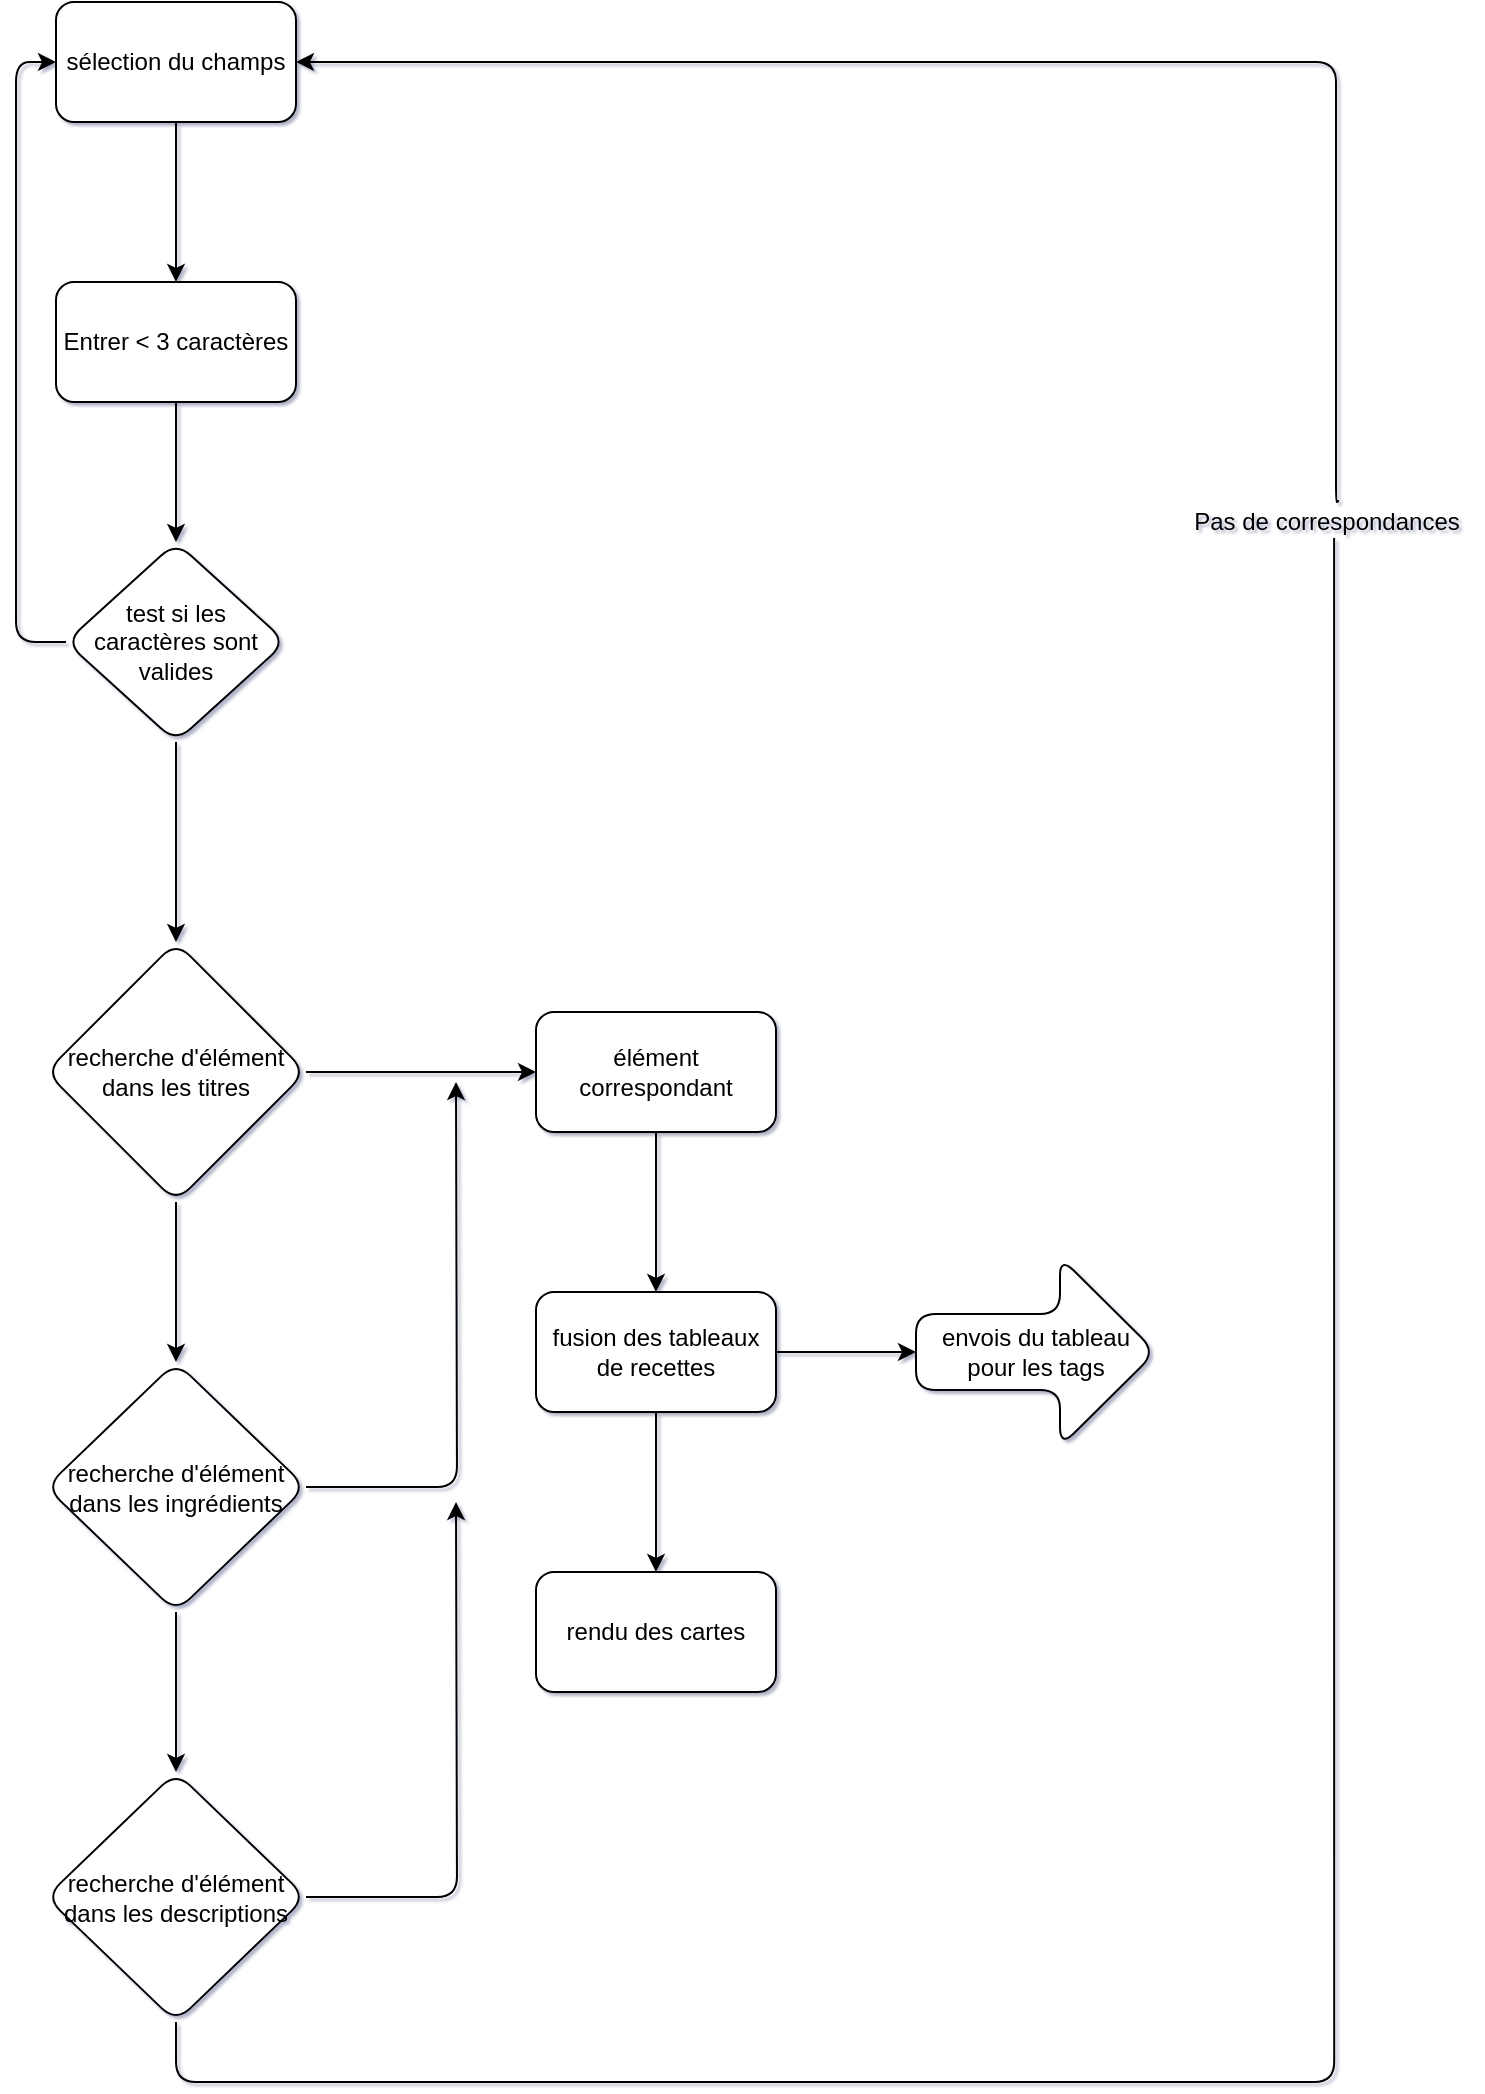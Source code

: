<mxfile version="18.0.2" type="github" pages="2">
  <diagram id="eppSwXkaNi2oblWaMij-" name="SearchBar ">
    <mxGraphModel dx="1422" dy="806" grid="1" gridSize="10" guides="1" tooltips="1" connect="1" arrows="1" fold="1" page="1" pageScale="1" pageWidth="850" pageHeight="1100" math="0" shadow="1">
      <root>
        <mxCell id="0" />
        <mxCell id="1" parent="0" />
        <mxCell id="-86XxH-CeaesjkXvvFQx-5" value="" style="edgeStyle=orthogonalEdgeStyle;rounded=1;orthogonalLoop=1;jettySize=auto;html=1;exitX=0.5;exitY=1;exitDx=0;exitDy=0;" edge="1" parent="1" source="-86XxH-CeaesjkXvvFQx-11">
          <mxGeometry relative="1" as="geometry">
            <mxPoint x="140" y="280" as="sourcePoint" />
            <mxPoint x="140" y="310" as="targetPoint" />
            <Array as="points" />
          </mxGeometry>
        </mxCell>
        <mxCell id="-86XxH-CeaesjkXvvFQx-14" value="" style="edgeStyle=orthogonalEdgeStyle;rounded=1;orthogonalLoop=1;jettySize=auto;html=1;entryX=0;entryY=0.5;entryDx=0;entryDy=0;" edge="1" parent="1" source="-86XxH-CeaesjkXvvFQx-4" target="-86XxH-CeaesjkXvvFQx-6">
          <mxGeometry relative="1" as="geometry">
            <mxPoint x="10" y="360" as="targetPoint" />
            <Array as="points">
              <mxPoint x="60" y="360" />
              <mxPoint x="60" y="70" />
            </Array>
          </mxGeometry>
        </mxCell>
        <mxCell id="-86XxH-CeaesjkXvvFQx-16" value="" style="edgeStyle=orthogonalEdgeStyle;rounded=1;orthogonalLoop=1;jettySize=auto;html=1;" edge="1" parent="1" source="-86XxH-CeaesjkXvvFQx-4">
          <mxGeometry relative="1" as="geometry">
            <mxPoint x="140" y="510" as="targetPoint" />
          </mxGeometry>
        </mxCell>
        <mxCell id="-86XxH-CeaesjkXvvFQx-4" value="&lt;span style=&quot;&quot;&gt;test si les caractères sont valides&lt;/span&gt;" style="rhombus;whiteSpace=wrap;html=1;rounded=1;" vertex="1" parent="1">
          <mxGeometry x="85" y="310" width="110" height="100" as="geometry" />
        </mxCell>
        <mxCell id="-86XxH-CeaesjkXvvFQx-12" value="" style="edgeStyle=orthogonalEdgeStyle;rounded=1;orthogonalLoop=1;jettySize=auto;html=1;" edge="1" parent="1" source="-86XxH-CeaesjkXvvFQx-6" target="-86XxH-CeaesjkXvvFQx-11">
          <mxGeometry relative="1" as="geometry" />
        </mxCell>
        <mxCell id="-86XxH-CeaesjkXvvFQx-6" value="sélection du champs" style="whiteSpace=wrap;html=1;rounded=1;" vertex="1" parent="1">
          <mxGeometry x="80" y="40" width="120" height="60" as="geometry" />
        </mxCell>
        <mxCell id="-86XxH-CeaesjkXvvFQx-11" value="Entrer &amp;lt; 3 caractères" style="whiteSpace=wrap;html=1;rounded=1;" vertex="1" parent="1">
          <mxGeometry x="80" y="180" width="120" height="60" as="geometry" />
        </mxCell>
        <mxCell id="-86XxH-CeaesjkXvvFQx-19" value="" style="edgeStyle=orthogonalEdgeStyle;rounded=1;orthogonalLoop=1;jettySize=auto;html=1;" edge="1" parent="1" source="-86XxH-CeaesjkXvvFQx-17" target="-86XxH-CeaesjkXvvFQx-18">
          <mxGeometry relative="1" as="geometry" />
        </mxCell>
        <mxCell id="-86XxH-CeaesjkXvvFQx-21" value="" style="edgeStyle=orthogonalEdgeStyle;rounded=1;orthogonalLoop=1;jettySize=auto;html=1;" edge="1" parent="1" source="-86XxH-CeaesjkXvvFQx-17" target="-86XxH-CeaesjkXvvFQx-20">
          <mxGeometry relative="1" as="geometry" />
        </mxCell>
        <mxCell id="-86XxH-CeaesjkXvvFQx-17" value="&lt;span style=&quot;&quot;&gt;recherche d&#39;élément dans les titres&lt;/span&gt;" style="rhombus;whiteSpace=wrap;html=1;rounded=1;" vertex="1" parent="1">
          <mxGeometry x="75" y="510" width="130" height="130" as="geometry" />
        </mxCell>
        <mxCell id="-86XxH-CeaesjkXvvFQx-29" value="" style="edgeStyle=orthogonalEdgeStyle;rounded=1;orthogonalLoop=1;jettySize=auto;html=1;entryX=1;entryY=0.5;entryDx=0;entryDy=0;startArrow=none;exitX=0.54;exitY=-0.05;exitDx=0;exitDy=0;exitPerimeter=0;" edge="1" parent="1" source="-86XxH-CeaesjkXvvFQx-32" target="-86XxH-CeaesjkXvvFQx-6">
          <mxGeometry relative="1" as="geometry">
            <mxPoint x="520" y="290" as="sourcePoint" />
            <mxPoint x="380" y="128.667" as="targetPoint" />
            <Array as="points">
              <mxPoint x="721" y="290" />
              <mxPoint x="720" y="290" />
              <mxPoint x="720" y="70" />
            </Array>
          </mxGeometry>
        </mxCell>
        <mxCell id="-86XxH-CeaesjkXvvFQx-31" value="" style="edgeStyle=orthogonalEdgeStyle;rounded=1;orthogonalLoop=1;jettySize=auto;html=1;" edge="1" parent="1" source="-86XxH-CeaesjkXvvFQx-18" target="-86XxH-CeaesjkXvvFQx-30">
          <mxGeometry relative="1" as="geometry" />
        </mxCell>
        <mxCell id="-86XxH-CeaesjkXvvFQx-18" value="élément correspondant" style="whiteSpace=wrap;html=1;rounded=1;" vertex="1" parent="1">
          <mxGeometry x="320" y="545" width="120" height="60" as="geometry" />
        </mxCell>
        <mxCell id="-86XxH-CeaesjkXvvFQx-23" value="" style="edgeStyle=orthogonalEdgeStyle;rounded=1;orthogonalLoop=1;jettySize=auto;html=1;" edge="1" parent="1" source="-86XxH-CeaesjkXvvFQx-20">
          <mxGeometry relative="1" as="geometry">
            <mxPoint x="280" y="580" as="targetPoint" />
          </mxGeometry>
        </mxCell>
        <mxCell id="-86XxH-CeaesjkXvvFQx-25" value="" style="edgeStyle=orthogonalEdgeStyle;rounded=1;orthogonalLoop=1;jettySize=auto;html=1;" edge="1" parent="1" source="-86XxH-CeaesjkXvvFQx-20" target="-86XxH-CeaesjkXvvFQx-24">
          <mxGeometry relative="1" as="geometry" />
        </mxCell>
        <mxCell id="-86XxH-CeaesjkXvvFQx-20" value="&lt;span style=&quot;&quot;&gt;recherche d&#39;élément dans les ingrédients&lt;/span&gt;" style="rhombus;whiteSpace=wrap;html=1;rounded=1;" vertex="1" parent="1">
          <mxGeometry x="75" y="720" width="130" height="125" as="geometry" />
        </mxCell>
        <mxCell id="-86XxH-CeaesjkXvvFQx-27" value="" style="edgeStyle=orthogonalEdgeStyle;rounded=1;orthogonalLoop=1;jettySize=auto;html=1;" edge="1" parent="1" source="-86XxH-CeaesjkXvvFQx-24">
          <mxGeometry relative="1" as="geometry">
            <mxPoint x="280" y="790" as="targetPoint" />
          </mxGeometry>
        </mxCell>
        <mxCell id="-86XxH-CeaesjkXvvFQx-24" value="&lt;span style=&quot;&quot;&gt;recherche d&#39;élément dans les descriptions&lt;/span&gt;" style="rhombus;whiteSpace=wrap;html=1;rounded=1;" vertex="1" parent="1">
          <mxGeometry x="75" y="925" width="130" height="125" as="geometry" />
        </mxCell>
        <mxCell id="-86XxH-CeaesjkXvvFQx-35" value="" style="edgeStyle=orthogonalEdgeStyle;rounded=1;orthogonalLoop=1;jettySize=auto;html=1;" edge="1" parent="1" source="-86XxH-CeaesjkXvvFQx-30" target="-86XxH-CeaesjkXvvFQx-34">
          <mxGeometry relative="1" as="geometry" />
        </mxCell>
        <mxCell id="IVEkrJGPzNWMuQTkS8Yj-2" value="" style="edgeStyle=orthogonalEdgeStyle;rounded=1;orthogonalLoop=1;jettySize=auto;html=1;" edge="1" parent="1" source="-86XxH-CeaesjkXvvFQx-30" target="IVEkrJGPzNWMuQTkS8Yj-1">
          <mxGeometry relative="1" as="geometry" />
        </mxCell>
        <mxCell id="-86XxH-CeaesjkXvvFQx-30" value="fusion des tableaux de recettes" style="whiteSpace=wrap;html=1;rounded=1;" vertex="1" parent="1">
          <mxGeometry x="320" y="685" width="120" height="60" as="geometry" />
        </mxCell>
        <mxCell id="-86XxH-CeaesjkXvvFQx-34" value="rendu des cartes" style="whiteSpace=wrap;html=1;rounded=1;" vertex="1" parent="1">
          <mxGeometry x="320" y="825" width="120" height="60" as="geometry" />
        </mxCell>
        <mxCell id="-86XxH-CeaesjkXvvFQx-32" value="Pas de correspondances" style="text;html=1;align=center;verticalAlign=middle;resizable=0;points=[];autosize=1;strokeColor=none;fillColor=none;rounded=1;" vertex="1" parent="1">
          <mxGeometry x="640" y="290" width="150" height="20" as="geometry" />
        </mxCell>
        <mxCell id="-86XxH-CeaesjkXvvFQx-37" value="" style="edgeStyle=orthogonalEdgeStyle;rounded=1;orthogonalLoop=1;jettySize=auto;html=1;endArrow=none;exitX=0.5;exitY=1;exitDx=0;exitDy=0;entryX=0.527;entryY=0.9;entryDx=0;entryDy=0;entryPerimeter=0;" edge="1" parent="1" source="-86XxH-CeaesjkXvvFQx-24" target="-86XxH-CeaesjkXvvFQx-32">
          <mxGeometry relative="1" as="geometry">
            <mxPoint x="140" y="1050" as="sourcePoint" />
            <mxPoint x="720" y="320" as="targetPoint" />
            <Array as="points">
              <mxPoint x="140" y="1080" />
              <mxPoint x="719" y="1080" />
            </Array>
          </mxGeometry>
        </mxCell>
        <mxCell id="IVEkrJGPzNWMuQTkS8Yj-1" value="&lt;span style=&quot;&quot;&gt;envois du tableau pour les tags&lt;/span&gt;" style="shape=singleArrow;whiteSpace=wrap;html=1;arrowWidth=0.4;arrowSize=0.4;rounded=1;" vertex="1" parent="1">
          <mxGeometry x="510" y="667.5" width="120" height="95" as="geometry" />
        </mxCell>
      </root>
    </mxGraphModel>
  </diagram>
  <diagram id="uCCOCP9exXDCUr_HQTZ0" name="Input Tag">
    <mxGraphModel dx="1422" dy="806" grid="1" gridSize="10" guides="1" tooltips="1" connect="1" arrows="1" fold="1" page="1" pageScale="1" pageWidth="850" pageHeight="1100" math="0" shadow="0">
      <root>
        <mxCell id="0" />
        <mxCell id="1" parent="0" />
        <mxCell id="HghpgJ-Q3-ElUpMK8Lbg-3" value="&lt;span style=&quot;&quot;&gt;tableau de&amp;nbsp;&lt;/span&gt;&lt;br style=&quot;&quot;&gt;&lt;span style=&quot;&quot;&gt;base&lt;/span&gt;" style="rounded=1;whiteSpace=wrap;html=1;" vertex="1" parent="1">
          <mxGeometry x="120" y="120" width="120" height="60" as="geometry" />
        </mxCell>
        <mxCell id="HghpgJ-Q3-ElUpMK8Lbg-4" value="nouveau tableau après recherche" style="rounded=1;whiteSpace=wrap;html=1;" vertex="1" parent="1">
          <mxGeometry x="360" y="120" width="120" height="60" as="geometry" />
        </mxCell>
        <mxCell id="HghpgJ-Q3-ElUpMK8Lbg-7" value="" style="edgeStyle=orthogonalEdgeStyle;rounded=1;orthogonalLoop=1;jettySize=auto;html=1;entryX=0.5;entryY=0;entryDx=0;entryDy=0;" edge="1" parent="1" source="HghpgJ-Q3-ElUpMK8Lbg-5" target="HghpgJ-Q3-ElUpMK8Lbg-4">
          <mxGeometry relative="1" as="geometry">
            <mxPoint x="430" y="60" as="targetPoint" />
          </mxGeometry>
        </mxCell>
        <mxCell id="HghpgJ-Q3-ElUpMK8Lbg-11" value="oui" style="edgeLabel;html=1;align=center;verticalAlign=middle;resizable=0;points=[];" vertex="1" connectable="0" parent="HghpgJ-Q3-ElUpMK8Lbg-7">
          <mxGeometry x="-0.677" relative="1" as="geometry">
            <mxPoint as="offset" />
          </mxGeometry>
        </mxCell>
        <mxCell id="HghpgJ-Q3-ElUpMK8Lbg-9" value="" style="edgeStyle=orthogonalEdgeStyle;rounded=1;orthogonalLoop=1;jettySize=auto;html=1;entryX=0.45;entryY=-0.033;entryDx=0;entryDy=0;entryPerimeter=0;" edge="1" parent="1" source="HghpgJ-Q3-ElUpMK8Lbg-5" target="HghpgJ-Q3-ElUpMK8Lbg-3">
          <mxGeometry relative="1" as="geometry">
            <mxPoint x="195" y="60" as="targetPoint" />
          </mxGeometry>
        </mxCell>
        <mxCell id="HghpgJ-Q3-ElUpMK8Lbg-10" value="non" style="edgeLabel;html=1;align=center;verticalAlign=middle;resizable=0;points=[];" vertex="1" connectable="0" parent="HghpgJ-Q3-ElUpMK8Lbg-9">
          <mxGeometry x="-0.208" y="-1" relative="1" as="geometry">
            <mxPoint as="offset" />
          </mxGeometry>
        </mxCell>
        <mxCell id="HghpgJ-Q3-ElUpMK8Lbg-5" value="information&lt;br&gt;SearchBar" style="rhombus;whiteSpace=wrap;html=1;rounded=1;" vertex="1" parent="1">
          <mxGeometry x="260" y="10" width="90" height="100" as="geometry" />
        </mxCell>
      </root>
    </mxGraphModel>
  </diagram>
</mxfile>
